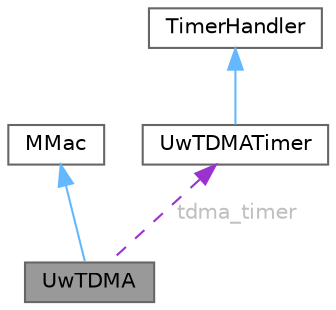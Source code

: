 digraph "UwTDMA"
{
 // LATEX_PDF_SIZE
  bgcolor="transparent";
  edge [fontname=Helvetica,fontsize=10,labelfontname=Helvetica,labelfontsize=10];
  node [fontname=Helvetica,fontsize=10,shape=box,height=0.2,width=0.4];
  Node1 [id="Node000001",label="UwTDMA",height=0.2,width=0.4,color="gray40", fillcolor="grey60", style="filled", fontcolor="black",tooltip="Class that represents a TDMA Node."];
  Node2 -> Node1 [id="edge1_Node000001_Node000002",dir="back",color="steelblue1",style="solid",tooltip=" "];
  Node2 [id="Node000002",label="MMac",height=0.2,width=0.4,color="gray40", fillcolor="white", style="filled",tooltip=" "];
  Node3 -> Node1 [id="edge2_Node000001_Node000003",dir="back",color="darkorchid3",style="dashed",tooltip=" ",label=" tdma_timer",fontcolor="grey" ];
  Node3 [id="Node000003",label="UwTDMATimer",height=0.2,width=0.4,color="gray40", fillcolor="white", style="filled",URL="$classUwTDMATimer.html",tooltip="UwTDMATimer class is used to handle the scheduling period of UWTDMA slots."];
  Node4 -> Node3 [id="edge3_Node000003_Node000004",dir="back",color="steelblue1",style="solid",tooltip=" "];
  Node4 [id="Node000004",label="TimerHandler",height=0.2,width=0.4,color="gray40", fillcolor="white", style="filled",tooltip=" "];
}
